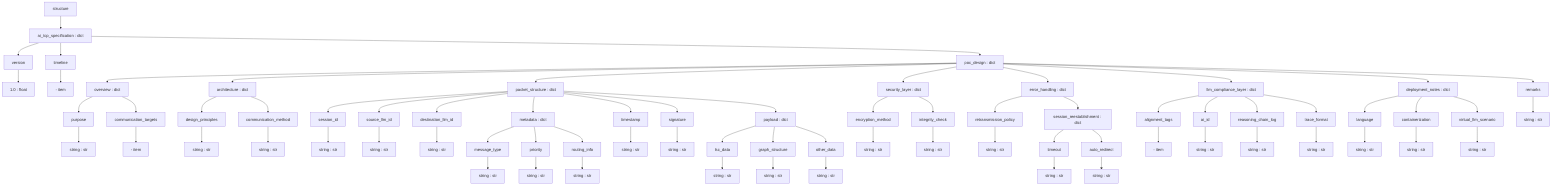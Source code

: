 graph TD
  root["structure"]
  root --> ai_tcp_specification["ai_tcp_specification : dict"]
  ai_tcp_specification --> ai_tcp_specification_version["version"]
  ai_tcp_specification_version --> leaf_ai_tcp_specification_version_["1.0 : float"]
  ai_tcp_specification --> ai_tcp_specification_timeline["timeline"]
  ai_tcp_specification_timeline --> ai_tcp_specification_timeline_item["- item"]
  ai_tcp_specification --> ai_tcp_specification_poc_design["poc_design : dict"]
  ai_tcp_specification_poc_design --> ai_tcp_specification_poc_design_overview["overview : dict"]
  ai_tcp_specification_poc_design_overview --> ai_tcp_specification_poc_design_overview_purpose["purpose"]
  ai_tcp_specification_poc_design_overview_purpose --> leaf_ai_tcp_specification_poc_design_overview_purpose_["string : str"]
  ai_tcp_specification_poc_design_overview --> ai_tcp_specification_poc_design_overview_communication_targets["communication_targets"]
  ai_tcp_specification_poc_design_overview_communication_targets --> ai_tcp_specification_poc_design_overview_communication_targets_item["- item"]
  ai_tcp_specification_poc_design --> ai_tcp_specification_poc_design_architecture["architecture : dict"]
  ai_tcp_specification_poc_design_architecture --> ai_tcp_specification_poc_design_architecture_design_principles["design_principles"]
  ai_tcp_specification_poc_design_architecture_design_principles --> leaf_ai_tcp_specification_poc_design_architecture_design_principles_["string : str"]
  ai_tcp_specification_poc_design_architecture --> ai_tcp_specification_poc_design_architecture_communication_method["communication_method"]
  ai_tcp_specification_poc_design_architecture_communication_method --> leaf_ai_tcp_specification_poc_design_architecture_communication_method_["string : str"]
  ai_tcp_specification_poc_design --> ai_tcp_specification_poc_design_packet_structure["packet_structure : dict"]
  ai_tcp_specification_poc_design_packet_structure --> ai_tcp_specification_poc_design_packet_structure_session_id["session_id"]
  ai_tcp_specification_poc_design_packet_structure_session_id --> leaf_ai_tcp_specification_poc_design_packet_structure_session_id_["string : str"]
  ai_tcp_specification_poc_design_packet_structure --> ai_tcp_specification_poc_design_packet_structure_source_llm_id["source_llm_id"]
  ai_tcp_specification_poc_design_packet_structure_source_llm_id --> leaf_ai_tcp_specification_poc_design_packet_structure_source_llm_id_["string : str"]
  ai_tcp_specification_poc_design_packet_structure --> ai_tcp_specification_poc_design_packet_structure_destination_llm_id["destination_llm_id"]
  ai_tcp_specification_poc_design_packet_structure_destination_llm_id --> leaf_ai_tcp_specification_poc_design_packet_structure_destination_llm_id_["string : str"]
  ai_tcp_specification_poc_design_packet_structure --> ai_tcp_specification_poc_design_packet_structure_metadata["metadata : dict"]
  ai_tcp_specification_poc_design_packet_structure_metadata --> ai_tcp_specification_poc_design_packet_structure_metadata_message_type["message_type"]
  ai_tcp_specification_poc_design_packet_structure_metadata_message_type --> leaf_ai_tcp_specification_poc_design_packet_structure_metadata_message_type_["string : str"]
  ai_tcp_specification_poc_design_packet_structure_metadata --> ai_tcp_specification_poc_design_packet_structure_metadata_priority["priority"]
  ai_tcp_specification_poc_design_packet_structure_metadata_priority --> leaf_ai_tcp_specification_poc_design_packet_structure_metadata_priority_["string : str"]
  ai_tcp_specification_poc_design_packet_structure_metadata --> ai_tcp_specification_poc_design_packet_structure_metadata_routing_info["routing_info"]
  ai_tcp_specification_poc_design_packet_structure_metadata_routing_info --> leaf_ai_tcp_specification_poc_design_packet_structure_metadata_routing_info_["string : str"]
  ai_tcp_specification_poc_design_packet_structure --> ai_tcp_specification_poc_design_packet_structure_timestamp["timestamp"]
  ai_tcp_specification_poc_design_packet_structure_timestamp --> leaf_ai_tcp_specification_poc_design_packet_structure_timestamp_["string : str"]
  ai_tcp_specification_poc_design_packet_structure --> ai_tcp_specification_poc_design_packet_structure_signature["signature"]
  ai_tcp_specification_poc_design_packet_structure_signature --> leaf_ai_tcp_specification_poc_design_packet_structure_signature_["string : str"]
  ai_tcp_specification_poc_design_packet_structure --> ai_tcp_specification_poc_design_packet_structure_payload["payload : dict"]
  ai_tcp_specification_poc_design_packet_structure_payload --> ai_tcp_specification_poc_design_packet_structure_payload_lsc_data["lsc_data"]
  ai_tcp_specification_poc_design_packet_structure_payload_lsc_data --> leaf_ai_tcp_specification_poc_design_packet_structure_payload_lsc_data_["string : str"]
  ai_tcp_specification_poc_design_packet_structure_payload --> ai_tcp_specification_poc_design_packet_structure_payload_graph_structure["graph_structure"]
  ai_tcp_specification_poc_design_packet_structure_payload_graph_structure --> leaf_ai_tcp_specification_poc_design_packet_structure_payload_graph_structure_["string : str"]
  ai_tcp_specification_poc_design_packet_structure_payload --> ai_tcp_specification_poc_design_packet_structure_payload_other_data["other_data"]
  ai_tcp_specification_poc_design_packet_structure_payload_other_data --> leaf_ai_tcp_specification_poc_design_packet_structure_payload_other_data_["string : str"]
  ai_tcp_specification_poc_design --> ai_tcp_specification_poc_design_security_layer["security_layer : dict"]
  ai_tcp_specification_poc_design_security_layer --> ai_tcp_specification_poc_design_security_layer_encryption_method["encryption_method"]
  ai_tcp_specification_poc_design_security_layer_encryption_method --> leaf_ai_tcp_specification_poc_design_security_layer_encryption_method_["string : str"]
  ai_tcp_specification_poc_design_security_layer --> ai_tcp_specification_poc_design_security_layer_integrity_check["integrity_check"]
  ai_tcp_specification_poc_design_security_layer_integrity_check --> leaf_ai_tcp_specification_poc_design_security_layer_integrity_check_["string : str"]
  ai_tcp_specification_poc_design --> ai_tcp_specification_poc_design_error_handling["error_handling : dict"]
  ai_tcp_specification_poc_design_error_handling --> ai_tcp_specification_poc_design_error_handling_retransmission_policy["retransmission_policy"]
  ai_tcp_specification_poc_design_error_handling_retransmission_policy --> leaf_ai_tcp_specification_poc_design_error_handling_retransmission_policy_["string : str"]
  ai_tcp_specification_poc_design_error_handling --> ai_tcp_specification_poc_design_error_handling_session_reestablishment["session_reestablishment : dict"]
  ai_tcp_specification_poc_design_error_handling_session_reestablishment --> ai_tcp_specification_poc_design_error_handling_session_reestablishment_timeout["timeout"]
  ai_tcp_specification_poc_design_error_handling_session_reestablishment_timeout --> leaf_ai_tcp_specification_poc_design_error_handling_session_reestablishment_timeout_["string : str"]
  ai_tcp_specification_poc_design_error_handling_session_reestablishment --> ai_tcp_specification_poc_design_error_handling_session_reestablishment_auto_redirect["auto_redirect"]
  ai_tcp_specification_poc_design_error_handling_session_reestablishment_auto_redirect --> leaf_ai_tcp_specification_poc_design_error_handling_session_reestablishment_auto_redirect_["string : str"]
  ai_tcp_specification_poc_design --> ai_tcp_specification_poc_design_llm_compliance_layer["llm_compliance_layer : dict"]
  ai_tcp_specification_poc_design_llm_compliance_layer --> ai_tcp_specification_poc_design_llm_compliance_layer_alignment_tags["alignment_tags"]
  ai_tcp_specification_poc_design_llm_compliance_layer_alignment_tags --> ai_tcp_specification_poc_design_llm_compliance_layer_alignment_tags_item["- item"]
  ai_tcp_specification_poc_design_llm_compliance_layer --> ai_tcp_specification_poc_design_llm_compliance_layer_ai_id["ai_id"]
  ai_tcp_specification_poc_design_llm_compliance_layer_ai_id --> leaf_ai_tcp_specification_poc_design_llm_compliance_layer_ai_id_["string : str"]
  ai_tcp_specification_poc_design_llm_compliance_layer --> ai_tcp_specification_poc_design_llm_compliance_layer_reasoning_chain_log["reasoning_chain_log"]
  ai_tcp_specification_poc_design_llm_compliance_layer_reasoning_chain_log --> leaf_ai_tcp_specification_poc_design_llm_compliance_layer_reasoning_chain_log_["string : str"]
  ai_tcp_specification_poc_design_llm_compliance_layer --> ai_tcp_specification_poc_design_llm_compliance_layer_trace_format["trace_format"]
  ai_tcp_specification_poc_design_llm_compliance_layer_trace_format --> leaf_ai_tcp_specification_poc_design_llm_compliance_layer_trace_format_["string : str"]
  ai_tcp_specification_poc_design --> ai_tcp_specification_poc_design_deployment_notes["deployment_notes : dict"]
  ai_tcp_specification_poc_design_deployment_notes --> ai_tcp_specification_poc_design_deployment_notes_language["language"]
  ai_tcp_specification_poc_design_deployment_notes_language --> leaf_ai_tcp_specification_poc_design_deployment_notes_language_["string : str"]
  ai_tcp_specification_poc_design_deployment_notes --> ai_tcp_specification_poc_design_deployment_notes_containerization["containerization"]
  ai_tcp_specification_poc_design_deployment_notes_containerization --> leaf_ai_tcp_specification_poc_design_deployment_notes_containerization_["string : str"]
  ai_tcp_specification_poc_design_deployment_notes --> ai_tcp_specification_poc_design_deployment_notes_virtual_llm_scenario["virtual_llm_scenario"]
  ai_tcp_specification_poc_design_deployment_notes_virtual_llm_scenario --> leaf_ai_tcp_specification_poc_design_deployment_notes_virtual_llm_scenario_["string : str"]
  ai_tcp_specification_poc_design --> ai_tcp_specification_poc_design_remarks["remarks"]
  ai_tcp_specification_poc_design_remarks --> leaf_ai_tcp_specification_poc_design_remarks_["string : str"]